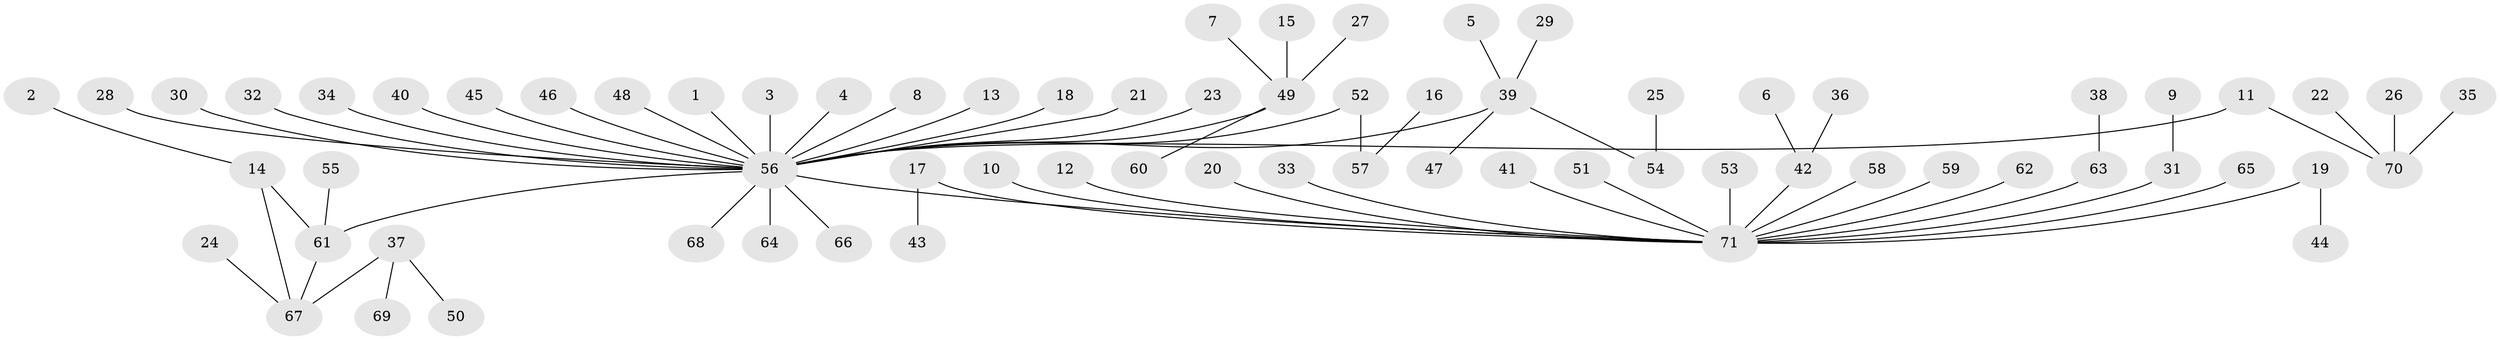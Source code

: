 // original degree distribution, {20: 0.007042253521126761, 27: 0.007042253521126761, 4: 0.07042253521126761, 2: 0.14788732394366197, 5: 0.014084507042253521, 7: 0.014084507042253521, 1: 0.6690140845070423, 6: 0.014084507042253521, 3: 0.056338028169014086}
// Generated by graph-tools (version 1.1) at 2025/01/03/09/25 03:01:43]
// undirected, 71 vertices, 71 edges
graph export_dot {
graph [start="1"]
  node [color=gray90,style=filled];
  1;
  2;
  3;
  4;
  5;
  6;
  7;
  8;
  9;
  10;
  11;
  12;
  13;
  14;
  15;
  16;
  17;
  18;
  19;
  20;
  21;
  22;
  23;
  24;
  25;
  26;
  27;
  28;
  29;
  30;
  31;
  32;
  33;
  34;
  35;
  36;
  37;
  38;
  39;
  40;
  41;
  42;
  43;
  44;
  45;
  46;
  47;
  48;
  49;
  50;
  51;
  52;
  53;
  54;
  55;
  56;
  57;
  58;
  59;
  60;
  61;
  62;
  63;
  64;
  65;
  66;
  67;
  68;
  69;
  70;
  71;
  1 -- 56 [weight=1.0];
  2 -- 14 [weight=1.0];
  3 -- 56 [weight=1.0];
  4 -- 56 [weight=1.0];
  5 -- 39 [weight=1.0];
  6 -- 42 [weight=1.0];
  7 -- 49 [weight=1.0];
  8 -- 56 [weight=1.0];
  9 -- 31 [weight=1.0];
  10 -- 71 [weight=1.0];
  11 -- 56 [weight=1.0];
  11 -- 70 [weight=1.0];
  12 -- 71 [weight=1.0];
  13 -- 56 [weight=1.0];
  14 -- 61 [weight=1.0];
  14 -- 67 [weight=1.0];
  15 -- 49 [weight=1.0];
  16 -- 57 [weight=1.0];
  17 -- 43 [weight=1.0];
  17 -- 71 [weight=1.0];
  18 -- 56 [weight=1.0];
  19 -- 44 [weight=1.0];
  19 -- 71 [weight=1.0];
  20 -- 71 [weight=1.0];
  21 -- 56 [weight=1.0];
  22 -- 70 [weight=1.0];
  23 -- 56 [weight=1.0];
  24 -- 67 [weight=1.0];
  25 -- 54 [weight=1.0];
  26 -- 70 [weight=1.0];
  27 -- 49 [weight=1.0];
  28 -- 56 [weight=1.0];
  29 -- 39 [weight=1.0];
  30 -- 56 [weight=1.0];
  31 -- 71 [weight=1.0];
  32 -- 56 [weight=1.0];
  33 -- 71 [weight=1.0];
  34 -- 56 [weight=1.0];
  35 -- 70 [weight=1.0];
  36 -- 42 [weight=1.0];
  37 -- 50 [weight=1.0];
  37 -- 67 [weight=1.0];
  37 -- 69 [weight=1.0];
  38 -- 63 [weight=1.0];
  39 -- 47 [weight=1.0];
  39 -- 54 [weight=1.0];
  39 -- 56 [weight=1.0];
  40 -- 56 [weight=1.0];
  41 -- 71 [weight=1.0];
  42 -- 71 [weight=1.0];
  45 -- 56 [weight=1.0];
  46 -- 56 [weight=1.0];
  48 -- 56 [weight=1.0];
  49 -- 56 [weight=1.0];
  49 -- 60 [weight=1.0];
  51 -- 71 [weight=1.0];
  52 -- 56 [weight=1.0];
  52 -- 57 [weight=1.0];
  53 -- 71 [weight=1.0];
  55 -- 61 [weight=1.0];
  56 -- 61 [weight=1.0];
  56 -- 64 [weight=1.0];
  56 -- 66 [weight=1.0];
  56 -- 68 [weight=1.0];
  56 -- 71 [weight=1.0];
  58 -- 71 [weight=1.0];
  59 -- 71 [weight=1.0];
  61 -- 67 [weight=1.0];
  62 -- 71 [weight=1.0];
  63 -- 71 [weight=1.0];
  65 -- 71 [weight=1.0];
}
